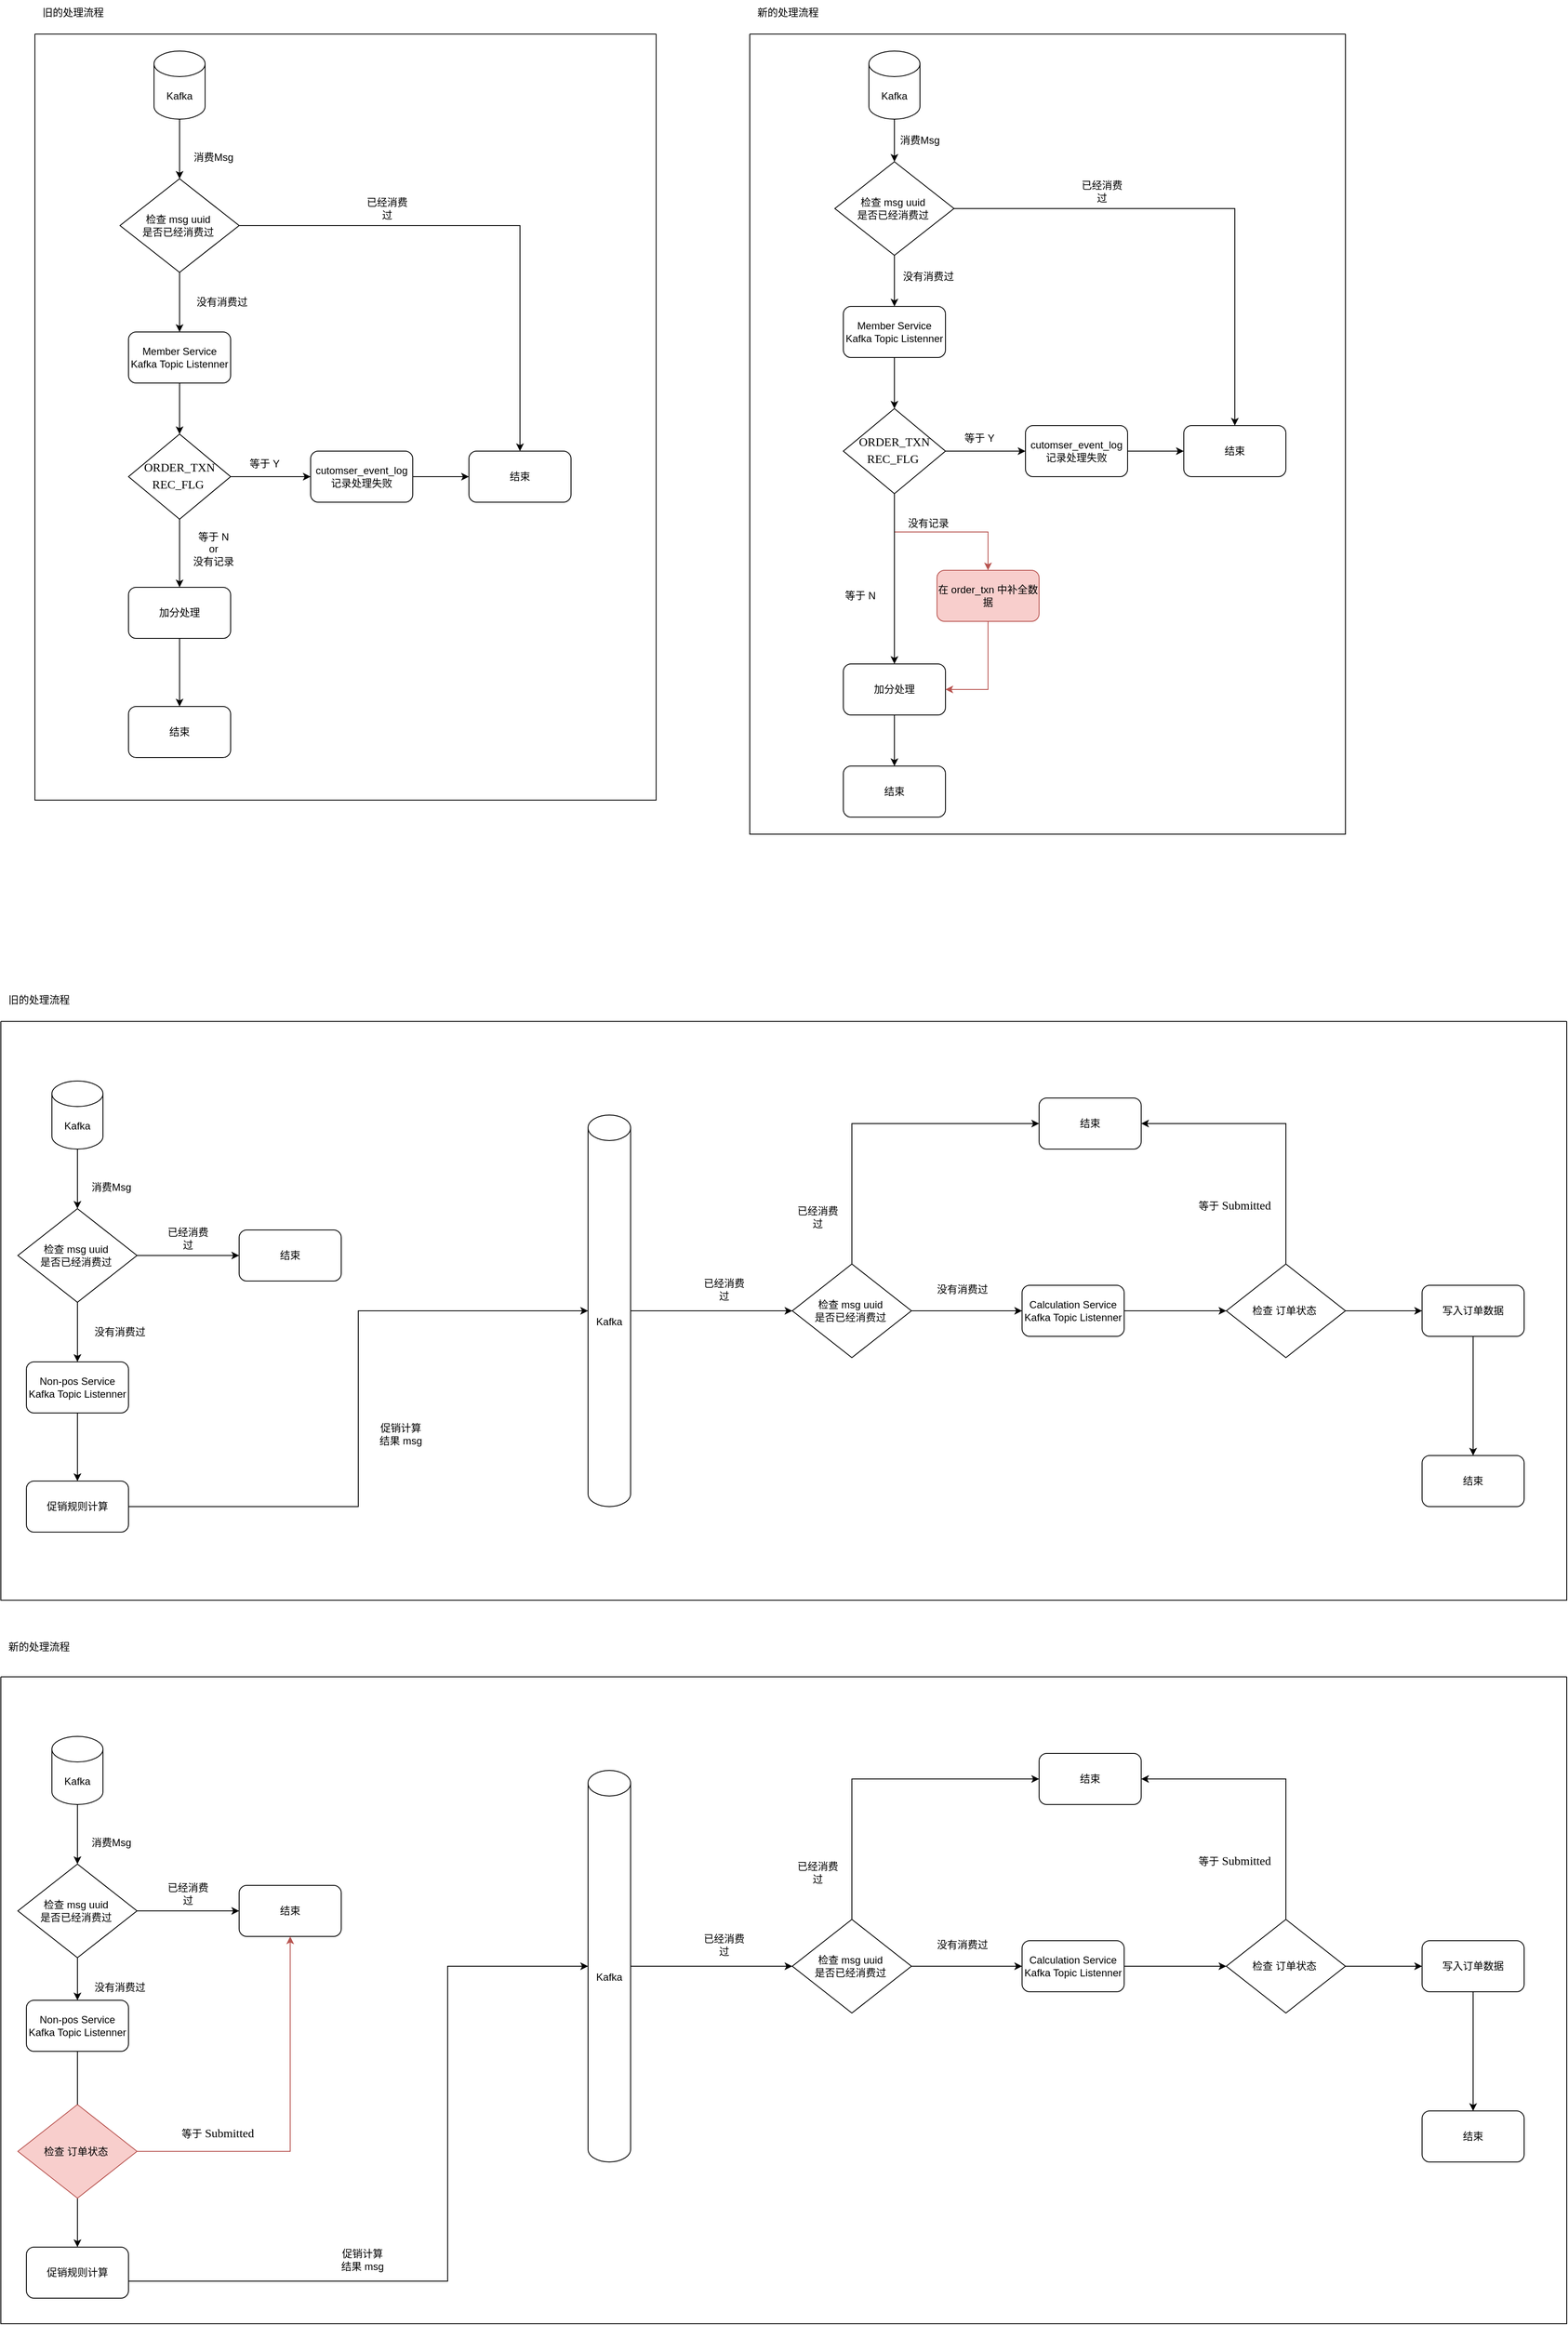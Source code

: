 <mxfile version="15.5.9" type="github"><diagram id="b6TrUgGwHfbeHMEt1mZm" name="Page-1"><mxGraphModel dx="2153" dy="945" grid="1" gridSize="10" guides="1" tooltips="1" connect="1" arrows="1" fold="1" page="1" pageScale="1" pageWidth="827" pageHeight="1169" math="0" shadow="0"><root><mxCell id="0"/><mxCell id="1" parent="0"/><mxCell id="JRhEN7f0nsd0fq1-Ewnx-85" style="edgeStyle=orthogonalEdgeStyle;rounded=0;orthogonalLoop=1;jettySize=auto;html=1;entryX=0.5;entryY=0;entryDx=0;entryDy=0;" edge="1" parent="1" source="JRhEN7f0nsd0fq1-Ewnx-2" target="JRhEN7f0nsd0fq1-Ewnx-84"><mxGeometry relative="1" as="geometry"/></mxCell><mxCell id="JRhEN7f0nsd0fq1-Ewnx-2" value="Kafka" style="shape=cylinder3;whiteSpace=wrap;html=1;boundedLbl=1;backgroundOutline=1;size=15;" vertex="1" parent="1"><mxGeometry x="230" y="180" width="60" height="80" as="geometry"/></mxCell><mxCell id="JRhEN7f0nsd0fq1-Ewnx-4" value="消费Msg" style="text;html=1;strokeColor=none;fillColor=none;align=center;verticalAlign=middle;whiteSpace=wrap;rounded=0;" vertex="1" parent="1"><mxGeometry x="270" y="290" width="60" height="30" as="geometry"/></mxCell><mxCell id="JRhEN7f0nsd0fq1-Ewnx-20" value="" style="swimlane;startSize=0;" vertex="1" parent="1"><mxGeometry x="90" y="160" width="730" height="900" as="geometry"/></mxCell><mxCell id="JRhEN7f0nsd0fq1-Ewnx-1" value="Member Service Kafka Topic Listenner" style="rounded=1;whiteSpace=wrap;html=1;" vertex="1" parent="JRhEN7f0nsd0fq1-Ewnx-20"><mxGeometry x="110" y="350" width="120" height="60" as="geometry"/></mxCell><mxCell id="JRhEN7f0nsd0fq1-Ewnx-6" value="&lt;span lang=&quot;EN-US&quot; style=&quot;font-size: 10.5pt ; font-family: &amp;#34;dengxian&amp;#34;&quot;&gt;ORDER_TXN&lt;br&gt;REC_FLG&amp;nbsp;&lt;/span&gt;&lt;span style=&quot;font-size: medium&quot;&gt;&lt;/span&gt;" style="rhombus;whiteSpace=wrap;html=1;" vertex="1" parent="JRhEN7f0nsd0fq1-Ewnx-20"><mxGeometry x="110" y="470" width="120" height="100" as="geometry"/></mxCell><mxCell id="JRhEN7f0nsd0fq1-Ewnx-8" style="edgeStyle=orthogonalEdgeStyle;rounded=0;orthogonalLoop=1;jettySize=auto;html=1;entryX=0.5;entryY=0;entryDx=0;entryDy=0;" edge="1" parent="JRhEN7f0nsd0fq1-Ewnx-20" source="JRhEN7f0nsd0fq1-Ewnx-1" target="JRhEN7f0nsd0fq1-Ewnx-6"><mxGeometry relative="1" as="geometry"/></mxCell><mxCell id="JRhEN7f0nsd0fq1-Ewnx-10" value="cutomser_event_log 记录处理失败" style="rounded=1;whiteSpace=wrap;html=1;" vertex="1" parent="JRhEN7f0nsd0fq1-Ewnx-20"><mxGeometry x="324" y="490" width="120" height="60" as="geometry"/></mxCell><mxCell id="JRhEN7f0nsd0fq1-Ewnx-13" style="edgeStyle=orthogonalEdgeStyle;rounded=0;orthogonalLoop=1;jettySize=auto;html=1;" edge="1" parent="JRhEN7f0nsd0fq1-Ewnx-20" source="JRhEN7f0nsd0fq1-Ewnx-6" target="JRhEN7f0nsd0fq1-Ewnx-10"><mxGeometry relative="1" as="geometry"/></mxCell><mxCell id="JRhEN7f0nsd0fq1-Ewnx-11" value="加分处理" style="rounded=1;whiteSpace=wrap;html=1;" vertex="1" parent="JRhEN7f0nsd0fq1-Ewnx-20"><mxGeometry x="110" y="650" width="120" height="60" as="geometry"/></mxCell><mxCell id="JRhEN7f0nsd0fq1-Ewnx-12" style="edgeStyle=orthogonalEdgeStyle;rounded=0;orthogonalLoop=1;jettySize=auto;html=1;" edge="1" parent="JRhEN7f0nsd0fq1-Ewnx-20" source="JRhEN7f0nsd0fq1-Ewnx-6" target="JRhEN7f0nsd0fq1-Ewnx-11"><mxGeometry relative="1" as="geometry"/></mxCell><mxCell id="JRhEN7f0nsd0fq1-Ewnx-14" value="等于 Y" style="text;html=1;strokeColor=none;fillColor=none;align=center;verticalAlign=middle;whiteSpace=wrap;rounded=0;" vertex="1" parent="JRhEN7f0nsd0fq1-Ewnx-20"><mxGeometry x="230" y="490" width="80" height="30" as="geometry"/></mxCell><mxCell id="JRhEN7f0nsd0fq1-Ewnx-15" value="等于 N &lt;br&gt;or &lt;br&gt;没有记录" style="text;html=1;strokeColor=none;fillColor=none;align=center;verticalAlign=middle;whiteSpace=wrap;rounded=0;" vertex="1" parent="JRhEN7f0nsd0fq1-Ewnx-20"><mxGeometry x="160" y="590" width="100" height="30" as="geometry"/></mxCell><mxCell id="JRhEN7f0nsd0fq1-Ewnx-16" value="结束" style="rounded=1;whiteSpace=wrap;html=1;" vertex="1" parent="JRhEN7f0nsd0fq1-Ewnx-20"><mxGeometry x="510" y="490" width="120" height="60" as="geometry"/></mxCell><mxCell id="JRhEN7f0nsd0fq1-Ewnx-17" style="edgeStyle=orthogonalEdgeStyle;rounded=0;orthogonalLoop=1;jettySize=auto;html=1;" edge="1" parent="JRhEN7f0nsd0fq1-Ewnx-20" source="JRhEN7f0nsd0fq1-Ewnx-10" target="JRhEN7f0nsd0fq1-Ewnx-16"><mxGeometry relative="1" as="geometry"/></mxCell><mxCell id="JRhEN7f0nsd0fq1-Ewnx-18" value="结束" style="rounded=1;whiteSpace=wrap;html=1;" vertex="1" parent="JRhEN7f0nsd0fq1-Ewnx-20"><mxGeometry x="110" y="790" width="120" height="60" as="geometry"/></mxCell><mxCell id="JRhEN7f0nsd0fq1-Ewnx-19" style="edgeStyle=orthogonalEdgeStyle;rounded=0;orthogonalLoop=1;jettySize=auto;html=1;entryX=0.5;entryY=0;entryDx=0;entryDy=0;" edge="1" parent="JRhEN7f0nsd0fq1-Ewnx-20" source="JRhEN7f0nsd0fq1-Ewnx-11" target="JRhEN7f0nsd0fq1-Ewnx-18"><mxGeometry relative="1" as="geometry"/></mxCell><mxCell id="JRhEN7f0nsd0fq1-Ewnx-86" style="edgeStyle=orthogonalEdgeStyle;rounded=0;orthogonalLoop=1;jettySize=auto;html=1;entryX=0.5;entryY=0;entryDx=0;entryDy=0;" edge="1" parent="JRhEN7f0nsd0fq1-Ewnx-20" source="JRhEN7f0nsd0fq1-Ewnx-84" target="JRhEN7f0nsd0fq1-Ewnx-1"><mxGeometry relative="1" as="geometry"/></mxCell><mxCell id="JRhEN7f0nsd0fq1-Ewnx-87" style="edgeStyle=orthogonalEdgeStyle;rounded=0;orthogonalLoop=1;jettySize=auto;html=1;" edge="1" parent="JRhEN7f0nsd0fq1-Ewnx-20" source="JRhEN7f0nsd0fq1-Ewnx-84" target="JRhEN7f0nsd0fq1-Ewnx-16"><mxGeometry relative="1" as="geometry"/></mxCell><mxCell id="JRhEN7f0nsd0fq1-Ewnx-84" value="&lt;span&gt;检查 msg uuid&amp;nbsp;&lt;/span&gt;&lt;br&gt;&lt;span&gt;是否已经消费过&amp;nbsp;&lt;/span&gt;" style="rhombus;whiteSpace=wrap;html=1;" vertex="1" parent="JRhEN7f0nsd0fq1-Ewnx-20"><mxGeometry x="100" y="170" width="140" height="110" as="geometry"/></mxCell><mxCell id="JRhEN7f0nsd0fq1-Ewnx-88" value="已经消费过" style="text;html=1;strokeColor=none;fillColor=none;align=center;verticalAlign=middle;whiteSpace=wrap;rounded=0;" vertex="1" parent="JRhEN7f0nsd0fq1-Ewnx-20"><mxGeometry x="384" y="190" width="60" height="30" as="geometry"/></mxCell><mxCell id="JRhEN7f0nsd0fq1-Ewnx-89" value="没有消费过" style="text;html=1;strokeColor=none;fillColor=none;align=center;verticalAlign=middle;whiteSpace=wrap;rounded=0;" vertex="1" parent="JRhEN7f0nsd0fq1-Ewnx-20"><mxGeometry x="180" y="300" width="80" height="30" as="geometry"/></mxCell><mxCell id="JRhEN7f0nsd0fq1-Ewnx-21" value="旧的处理流程" style="text;html=1;strokeColor=none;fillColor=none;align=center;verticalAlign=middle;whiteSpace=wrap;rounded=0;" vertex="1" parent="1"><mxGeometry x="90" y="120" width="90" height="30" as="geometry"/></mxCell><mxCell id="JRhEN7f0nsd0fq1-Ewnx-91" style="edgeStyle=orthogonalEdgeStyle;rounded=0;orthogonalLoop=1;jettySize=auto;html=1;" edge="1" parent="1" source="JRhEN7f0nsd0fq1-Ewnx-62" target="JRhEN7f0nsd0fq1-Ewnx-90"><mxGeometry relative="1" as="geometry"/></mxCell><mxCell id="JRhEN7f0nsd0fq1-Ewnx-62" value="Kafka" style="shape=cylinder3;whiteSpace=wrap;html=1;boundedLbl=1;backgroundOutline=1;size=15;" vertex="1" parent="1"><mxGeometry x="1070" y="180" width="60" height="80" as="geometry"/></mxCell><mxCell id="JRhEN7f0nsd0fq1-Ewnx-75" value="" style="swimlane;startSize=0;" vertex="1" parent="1"><mxGeometry x="930" y="160" width="700" height="940" as="geometry"/></mxCell><mxCell id="JRhEN7f0nsd0fq1-Ewnx-60" value="Member Service Kafka Topic Listenner" style="rounded=1;whiteSpace=wrap;html=1;" vertex="1" parent="JRhEN7f0nsd0fq1-Ewnx-75"><mxGeometry x="110" y="320" width="120" height="60" as="geometry"/></mxCell><mxCell id="JRhEN7f0nsd0fq1-Ewnx-78" style="edgeStyle=orthogonalEdgeStyle;rounded=0;orthogonalLoop=1;jettySize=auto;html=1;fillColor=#f8cecc;strokeColor=#b85450;" edge="1" parent="JRhEN7f0nsd0fq1-Ewnx-75" source="JRhEN7f0nsd0fq1-Ewnx-66" target="JRhEN7f0nsd0fq1-Ewnx-77"><mxGeometry relative="1" as="geometry"/></mxCell><mxCell id="JRhEN7f0nsd0fq1-Ewnx-80" style="edgeStyle=orthogonalEdgeStyle;rounded=0;orthogonalLoop=1;jettySize=auto;html=1;" edge="1" parent="JRhEN7f0nsd0fq1-Ewnx-75" source="JRhEN7f0nsd0fq1-Ewnx-66" target="JRhEN7f0nsd0fq1-Ewnx-70"><mxGeometry relative="1" as="geometry"/></mxCell><mxCell id="JRhEN7f0nsd0fq1-Ewnx-66" value="&lt;span lang=&quot;EN-US&quot; style=&quot;font-size: 10.5pt ; font-family: &amp;#34;dengxian&amp;#34;&quot;&gt;ORDER_TXN&lt;br&gt;REC_FLG&amp;nbsp;&lt;/span&gt;&lt;span style=&quot;font-size: medium&quot;&gt;&lt;/span&gt;" style="rhombus;whiteSpace=wrap;html=1;" vertex="1" parent="JRhEN7f0nsd0fq1-Ewnx-75"><mxGeometry x="110" y="440" width="120" height="100" as="geometry"/></mxCell><mxCell id="JRhEN7f0nsd0fq1-Ewnx-59" style="edgeStyle=orthogonalEdgeStyle;rounded=0;orthogonalLoop=1;jettySize=auto;html=1;entryX=0.5;entryY=0;entryDx=0;entryDy=0;" edge="1" parent="JRhEN7f0nsd0fq1-Ewnx-75" source="JRhEN7f0nsd0fq1-Ewnx-60" target="JRhEN7f0nsd0fq1-Ewnx-66"><mxGeometry relative="1" as="geometry"/></mxCell><mxCell id="JRhEN7f0nsd0fq1-Ewnx-68" value="cutomser_event_log 记录处理失败" style="rounded=1;whiteSpace=wrap;html=1;" vertex="1" parent="JRhEN7f0nsd0fq1-Ewnx-75"><mxGeometry x="324" y="460" width="120" height="60" as="geometry"/></mxCell><mxCell id="JRhEN7f0nsd0fq1-Ewnx-65" style="edgeStyle=orthogonalEdgeStyle;rounded=0;orthogonalLoop=1;jettySize=auto;html=1;" edge="1" parent="JRhEN7f0nsd0fq1-Ewnx-75" source="JRhEN7f0nsd0fq1-Ewnx-66" target="JRhEN7f0nsd0fq1-Ewnx-68"><mxGeometry relative="1" as="geometry"/></mxCell><mxCell id="JRhEN7f0nsd0fq1-Ewnx-69" style="edgeStyle=orthogonalEdgeStyle;rounded=0;orthogonalLoop=1;jettySize=auto;html=1;entryX=0.5;entryY=0;entryDx=0;entryDy=0;" edge="1" parent="JRhEN7f0nsd0fq1-Ewnx-75" source="JRhEN7f0nsd0fq1-Ewnx-70" target="JRhEN7f0nsd0fq1-Ewnx-74"><mxGeometry relative="1" as="geometry"/></mxCell><mxCell id="JRhEN7f0nsd0fq1-Ewnx-71" value="等于 Y" style="text;html=1;strokeColor=none;fillColor=none;align=center;verticalAlign=middle;whiteSpace=wrap;rounded=0;" vertex="1" parent="JRhEN7f0nsd0fq1-Ewnx-75"><mxGeometry x="230" y="460" width="80" height="30" as="geometry"/></mxCell><mxCell id="JRhEN7f0nsd0fq1-Ewnx-73" value="结束" style="rounded=1;whiteSpace=wrap;html=1;" vertex="1" parent="JRhEN7f0nsd0fq1-Ewnx-75"><mxGeometry x="510" y="460" width="120" height="60" as="geometry"/></mxCell><mxCell id="JRhEN7f0nsd0fq1-Ewnx-67" style="edgeStyle=orthogonalEdgeStyle;rounded=0;orthogonalLoop=1;jettySize=auto;html=1;" edge="1" parent="JRhEN7f0nsd0fq1-Ewnx-75" source="JRhEN7f0nsd0fq1-Ewnx-68" target="JRhEN7f0nsd0fq1-Ewnx-73"><mxGeometry relative="1" as="geometry"/></mxCell><mxCell id="JRhEN7f0nsd0fq1-Ewnx-74" value="结束" style="rounded=1;whiteSpace=wrap;html=1;" vertex="1" parent="JRhEN7f0nsd0fq1-Ewnx-75"><mxGeometry x="110" y="860" width="120" height="60" as="geometry"/></mxCell><mxCell id="JRhEN7f0nsd0fq1-Ewnx-70" value="加分处理" style="rounded=1;whiteSpace=wrap;html=1;" vertex="1" parent="JRhEN7f0nsd0fq1-Ewnx-75"><mxGeometry x="110" y="740" width="120" height="60" as="geometry"/></mxCell><mxCell id="JRhEN7f0nsd0fq1-Ewnx-82" style="edgeStyle=orthogonalEdgeStyle;rounded=0;orthogonalLoop=1;jettySize=auto;html=1;entryX=1;entryY=0.5;entryDx=0;entryDy=0;fillColor=#f8cecc;strokeColor=#b85450;" edge="1" parent="JRhEN7f0nsd0fq1-Ewnx-75" source="JRhEN7f0nsd0fq1-Ewnx-77" target="JRhEN7f0nsd0fq1-Ewnx-70"><mxGeometry relative="1" as="geometry"/></mxCell><mxCell id="JRhEN7f0nsd0fq1-Ewnx-77" value="在 order_txn 中补全数据" style="rounded=1;whiteSpace=wrap;html=1;fillColor=#f8cecc;strokeColor=#b85450;" vertex="1" parent="JRhEN7f0nsd0fq1-Ewnx-75"><mxGeometry x="220" y="630" width="120" height="60" as="geometry"/></mxCell><mxCell id="JRhEN7f0nsd0fq1-Ewnx-72" value="没有记录" style="text;html=1;strokeColor=none;fillColor=none;align=center;verticalAlign=middle;whiteSpace=wrap;rounded=0;" vertex="1" parent="JRhEN7f0nsd0fq1-Ewnx-75"><mxGeometry x="160" y="560" width="100" height="30" as="geometry"/></mxCell><mxCell id="JRhEN7f0nsd0fq1-Ewnx-81" value="等于 N" style="text;html=1;strokeColor=none;fillColor=none;align=center;verticalAlign=middle;whiteSpace=wrap;rounded=0;" vertex="1" parent="JRhEN7f0nsd0fq1-Ewnx-75"><mxGeometry x="100" y="645" width="60" height="30" as="geometry"/></mxCell><mxCell id="JRhEN7f0nsd0fq1-Ewnx-92" style="edgeStyle=orthogonalEdgeStyle;rounded=0;orthogonalLoop=1;jettySize=auto;html=1;" edge="1" parent="JRhEN7f0nsd0fq1-Ewnx-75" source="JRhEN7f0nsd0fq1-Ewnx-90" target="JRhEN7f0nsd0fq1-Ewnx-60"><mxGeometry relative="1" as="geometry"/></mxCell><mxCell id="JRhEN7f0nsd0fq1-Ewnx-94" style="edgeStyle=orthogonalEdgeStyle;rounded=0;orthogonalLoop=1;jettySize=auto;html=1;" edge="1" parent="JRhEN7f0nsd0fq1-Ewnx-75" source="JRhEN7f0nsd0fq1-Ewnx-90" target="JRhEN7f0nsd0fq1-Ewnx-73"><mxGeometry relative="1" as="geometry"/></mxCell><mxCell id="JRhEN7f0nsd0fq1-Ewnx-90" value="&lt;span&gt;检查 msg uuid&amp;nbsp;&lt;/span&gt;&lt;br&gt;&lt;span&gt;是否已经消费过&amp;nbsp;&lt;/span&gt;" style="rhombus;whiteSpace=wrap;html=1;" vertex="1" parent="JRhEN7f0nsd0fq1-Ewnx-75"><mxGeometry x="100" y="150" width="140" height="110" as="geometry"/></mxCell><mxCell id="JRhEN7f0nsd0fq1-Ewnx-63" value="消费Msg" style="text;html=1;strokeColor=none;fillColor=none;align=center;verticalAlign=middle;whiteSpace=wrap;rounded=0;" vertex="1" parent="JRhEN7f0nsd0fq1-Ewnx-75"><mxGeometry x="170" y="110" width="60" height="30" as="geometry"/></mxCell><mxCell id="JRhEN7f0nsd0fq1-Ewnx-93" value="没有消费过" style="text;html=1;strokeColor=none;fillColor=none;align=center;verticalAlign=middle;whiteSpace=wrap;rounded=0;" vertex="1" parent="JRhEN7f0nsd0fq1-Ewnx-75"><mxGeometry x="170" y="270" width="80" height="30" as="geometry"/></mxCell><mxCell id="JRhEN7f0nsd0fq1-Ewnx-95" value="已经消费过" style="text;html=1;strokeColor=none;fillColor=none;align=center;verticalAlign=middle;whiteSpace=wrap;rounded=0;" vertex="1" parent="JRhEN7f0nsd0fq1-Ewnx-75"><mxGeometry x="384" y="170" width="60" height="30" as="geometry"/></mxCell><mxCell id="JRhEN7f0nsd0fq1-Ewnx-76" value="新的处理流程" style="text;html=1;strokeColor=none;fillColor=none;align=center;verticalAlign=middle;whiteSpace=wrap;rounded=0;" vertex="1" parent="1"><mxGeometry x="930" y="120" width="90" height="30" as="geometry"/></mxCell><mxCell id="JRhEN7f0nsd0fq1-Ewnx-100" style="edgeStyle=orthogonalEdgeStyle;rounded=0;orthogonalLoop=1;jettySize=auto;html=1;entryX=0.5;entryY=0;entryDx=0;entryDy=0;" edge="1" parent="1" source="JRhEN7f0nsd0fq1-Ewnx-101" target="JRhEN7f0nsd0fq1-Ewnx-113"><mxGeometry relative="1" as="geometry"/></mxCell><mxCell id="JRhEN7f0nsd0fq1-Ewnx-101" value="Kafka" style="shape=cylinder3;whiteSpace=wrap;html=1;boundedLbl=1;backgroundOutline=1;size=15;" vertex="1" parent="1"><mxGeometry x="110" y="1390" width="60" height="80" as="geometry"/></mxCell><mxCell id="JRhEN7f0nsd0fq1-Ewnx-102" value="消费Msg" style="text;html=1;strokeColor=none;fillColor=none;align=center;verticalAlign=middle;whiteSpace=wrap;rounded=0;" vertex="1" parent="1"><mxGeometry x="150" y="1500" width="60" height="30" as="geometry"/></mxCell><mxCell id="JRhEN7f0nsd0fq1-Ewnx-117" style="edgeStyle=orthogonalEdgeStyle;rounded=0;orthogonalLoop=1;jettySize=auto;html=1;" edge="1" parent="1" source="JRhEN7f0nsd0fq1-Ewnx-103" target="JRhEN7f0nsd0fq1-Ewnx-116"><mxGeometry relative="1" as="geometry"/></mxCell><mxCell id="JRhEN7f0nsd0fq1-Ewnx-103" value="Non-pos Service Kafka Topic Listenner" style="rounded=1;whiteSpace=wrap;html=1;" vertex="1" parent="1"><mxGeometry x="80" y="1720" width="120" height="60" as="geometry"/></mxCell><mxCell id="JRhEN7f0nsd0fq1-Ewnx-109" value="结束" style="rounded=1;whiteSpace=wrap;html=1;" vertex="1" parent="1"><mxGeometry x="330" y="1565" width="120" height="60" as="geometry"/></mxCell><mxCell id="JRhEN7f0nsd0fq1-Ewnx-111" style="edgeStyle=orthogonalEdgeStyle;rounded=0;orthogonalLoop=1;jettySize=auto;html=1;entryX=0.5;entryY=0;entryDx=0;entryDy=0;" edge="1" parent="1" source="JRhEN7f0nsd0fq1-Ewnx-113" target="JRhEN7f0nsd0fq1-Ewnx-103"><mxGeometry relative="1" as="geometry"/></mxCell><mxCell id="JRhEN7f0nsd0fq1-Ewnx-112" style="edgeStyle=orthogonalEdgeStyle;rounded=0;orthogonalLoop=1;jettySize=auto;html=1;" edge="1" parent="1" source="JRhEN7f0nsd0fq1-Ewnx-113" target="JRhEN7f0nsd0fq1-Ewnx-109"><mxGeometry relative="1" as="geometry"/></mxCell><mxCell id="JRhEN7f0nsd0fq1-Ewnx-113" value="&lt;span&gt;检查 msg uuid&amp;nbsp;&lt;/span&gt;&lt;br&gt;&lt;span&gt;是否已经消费过&amp;nbsp;&lt;/span&gt;" style="rhombus;whiteSpace=wrap;html=1;" vertex="1" parent="1"><mxGeometry x="70" y="1540" width="140" height="110" as="geometry"/></mxCell><mxCell id="JRhEN7f0nsd0fq1-Ewnx-114" value="已经消费过" style="text;html=1;strokeColor=none;fillColor=none;align=center;verticalAlign=middle;whiteSpace=wrap;rounded=0;" vertex="1" parent="1"><mxGeometry x="240" y="1560" width="60" height="30" as="geometry"/></mxCell><mxCell id="JRhEN7f0nsd0fq1-Ewnx-115" value="没有消费过" style="text;html=1;strokeColor=none;fillColor=none;align=center;verticalAlign=middle;whiteSpace=wrap;rounded=0;" vertex="1" parent="1"><mxGeometry x="150" y="1670" width="80" height="30" as="geometry"/></mxCell><mxCell id="JRhEN7f0nsd0fq1-Ewnx-119" style="edgeStyle=orthogonalEdgeStyle;rounded=0;orthogonalLoop=1;jettySize=auto;html=1;" edge="1" parent="1" source="JRhEN7f0nsd0fq1-Ewnx-116" target="JRhEN7f0nsd0fq1-Ewnx-118"><mxGeometry relative="1" as="geometry"/></mxCell><mxCell id="JRhEN7f0nsd0fq1-Ewnx-116" value="促销规则计算" style="rounded=1;whiteSpace=wrap;html=1;" vertex="1" parent="1"><mxGeometry x="80" y="1860" width="120" height="60" as="geometry"/></mxCell><mxCell id="JRhEN7f0nsd0fq1-Ewnx-122" style="edgeStyle=orthogonalEdgeStyle;rounded=0;orthogonalLoop=1;jettySize=auto;html=1;entryX=0;entryY=0.5;entryDx=0;entryDy=0;" edge="1" parent="1" source="JRhEN7f0nsd0fq1-Ewnx-118" target="JRhEN7f0nsd0fq1-Ewnx-121"><mxGeometry relative="1" as="geometry"/></mxCell><mxCell id="JRhEN7f0nsd0fq1-Ewnx-118" value="Kafka" style="shape=cylinder3;whiteSpace=wrap;html=1;boundedLbl=1;backgroundOutline=1;size=15;" vertex="1" parent="1"><mxGeometry x="740" y="1430" width="50" height="460" as="geometry"/></mxCell><mxCell id="JRhEN7f0nsd0fq1-Ewnx-120" value="促销计算结果 msg" style="text;html=1;strokeColor=none;fillColor=none;align=center;verticalAlign=middle;whiteSpace=wrap;rounded=0;" vertex="1" parent="1"><mxGeometry x="490" y="1790" width="60" height="30" as="geometry"/></mxCell><mxCell id="JRhEN7f0nsd0fq1-Ewnx-129" style="edgeStyle=orthogonalEdgeStyle;rounded=0;orthogonalLoop=1;jettySize=auto;html=1;" edge="1" parent="1" source="JRhEN7f0nsd0fq1-Ewnx-121" target="JRhEN7f0nsd0fq1-Ewnx-127"><mxGeometry relative="1" as="geometry"/></mxCell><mxCell id="JRhEN7f0nsd0fq1-Ewnx-134" style="edgeStyle=orthogonalEdgeStyle;rounded=0;orthogonalLoop=1;jettySize=auto;html=1;entryX=0;entryY=0.5;entryDx=0;entryDy=0;" edge="1" parent="1" source="JRhEN7f0nsd0fq1-Ewnx-121" target="JRhEN7f0nsd0fq1-Ewnx-124"><mxGeometry relative="1" as="geometry"><Array as="points"><mxPoint x="1050" y="1440"/></Array></mxGeometry></mxCell><mxCell id="JRhEN7f0nsd0fq1-Ewnx-121" value="&lt;span&gt;检查 msg uuid&amp;nbsp;&lt;/span&gt;&lt;br&gt;&lt;span&gt;是否已经消费过&amp;nbsp;&lt;/span&gt;" style="rhombus;whiteSpace=wrap;html=1;" vertex="1" parent="1"><mxGeometry x="980" y="1605" width="140" height="110" as="geometry"/></mxCell><mxCell id="JRhEN7f0nsd0fq1-Ewnx-123" value="已经消费过" style="text;html=1;strokeColor=none;fillColor=none;align=center;verticalAlign=middle;whiteSpace=wrap;rounded=0;" vertex="1" parent="1"><mxGeometry x="870" y="1620" width="60" height="30" as="geometry"/></mxCell><mxCell id="JRhEN7f0nsd0fq1-Ewnx-124" value="结束" style="rounded=1;whiteSpace=wrap;html=1;" vertex="1" parent="1"><mxGeometry x="1270" y="1410" width="120" height="60" as="geometry"/></mxCell><mxCell id="JRhEN7f0nsd0fq1-Ewnx-133" style="edgeStyle=orthogonalEdgeStyle;rounded=0;orthogonalLoop=1;jettySize=auto;html=1;" edge="1" parent="1" source="JRhEN7f0nsd0fq1-Ewnx-127" target="JRhEN7f0nsd0fq1-Ewnx-132"><mxGeometry relative="1" as="geometry"/></mxCell><mxCell id="JRhEN7f0nsd0fq1-Ewnx-127" value="Calculation Service Kafka Topic Listenner" style="rounded=1;whiteSpace=wrap;html=1;" vertex="1" parent="1"><mxGeometry x="1250" y="1630" width="120" height="60" as="geometry"/></mxCell><mxCell id="JRhEN7f0nsd0fq1-Ewnx-128" value="已经消费过" style="text;html=1;strokeColor=none;fillColor=none;align=center;verticalAlign=middle;whiteSpace=wrap;rounded=0;" vertex="1" parent="1"><mxGeometry x="980" y="1535" width="60" height="30" as="geometry"/></mxCell><mxCell id="JRhEN7f0nsd0fq1-Ewnx-130" value="没有消费过" style="text;html=1;strokeColor=none;fillColor=none;align=center;verticalAlign=middle;whiteSpace=wrap;rounded=0;" vertex="1" parent="1"><mxGeometry x="1140" y="1620" width="80" height="30" as="geometry"/></mxCell><mxCell id="JRhEN7f0nsd0fq1-Ewnx-135" style="edgeStyle=orthogonalEdgeStyle;rounded=0;orthogonalLoop=1;jettySize=auto;html=1;" edge="1" parent="1" source="JRhEN7f0nsd0fq1-Ewnx-132" target="JRhEN7f0nsd0fq1-Ewnx-124"><mxGeometry relative="1" as="geometry"><Array as="points"><mxPoint x="1560" y="1440"/></Array></mxGeometry></mxCell><mxCell id="JRhEN7f0nsd0fq1-Ewnx-138" style="edgeStyle=orthogonalEdgeStyle;rounded=0;orthogonalLoop=1;jettySize=auto;html=1;entryX=0;entryY=0.5;entryDx=0;entryDy=0;" edge="1" parent="1" source="JRhEN7f0nsd0fq1-Ewnx-132" target="JRhEN7f0nsd0fq1-Ewnx-137"><mxGeometry relative="1" as="geometry"/></mxCell><mxCell id="JRhEN7f0nsd0fq1-Ewnx-132" value="&lt;span&gt;检查 订单状态&lt;/span&gt;&lt;span&gt;&amp;nbsp;&lt;/span&gt;" style="rhombus;whiteSpace=wrap;html=1;" vertex="1" parent="1"><mxGeometry x="1490" y="1605" width="140" height="110" as="geometry"/></mxCell><mxCell id="JRhEN7f0nsd0fq1-Ewnx-136" value="等于&amp;nbsp;&lt;span lang=&quot;EN-US&quot; style=&quot;font-size: 10.5pt ; font-family: &amp;#34;dengxian&amp;#34;&quot;&gt;Submitted&lt;/span&gt;&lt;span style=&quot;font-size: medium&quot;&gt;&lt;/span&gt;" style="text;html=1;strokeColor=none;fillColor=none;align=center;verticalAlign=middle;whiteSpace=wrap;rounded=0;" vertex="1" parent="1"><mxGeometry x="1450" y="1520" width="100" height="30" as="geometry"/></mxCell><mxCell id="JRhEN7f0nsd0fq1-Ewnx-143" style="edgeStyle=orthogonalEdgeStyle;rounded=0;orthogonalLoop=1;jettySize=auto;html=1;entryX=0.5;entryY=0;entryDx=0;entryDy=0;" edge="1" parent="1" source="JRhEN7f0nsd0fq1-Ewnx-137" target="JRhEN7f0nsd0fq1-Ewnx-142"><mxGeometry relative="1" as="geometry"/></mxCell><mxCell id="JRhEN7f0nsd0fq1-Ewnx-137" value="写入订单数据" style="rounded=1;whiteSpace=wrap;html=1;" vertex="1" parent="1"><mxGeometry x="1720" y="1630" width="120" height="60" as="geometry"/></mxCell><mxCell id="JRhEN7f0nsd0fq1-Ewnx-142" value="结束" style="rounded=1;whiteSpace=wrap;html=1;" vertex="1" parent="1"><mxGeometry x="1720" y="1830" width="120" height="60" as="geometry"/></mxCell><mxCell id="JRhEN7f0nsd0fq1-Ewnx-144" value="" style="swimlane;startSize=0;" vertex="1" parent="1"><mxGeometry x="50" y="1320" width="1840" height="680" as="geometry"/></mxCell><mxCell id="JRhEN7f0nsd0fq1-Ewnx-145" value="旧的处理流程" style="text;html=1;strokeColor=none;fillColor=none;align=center;verticalAlign=middle;whiteSpace=wrap;rounded=0;" vertex="1" parent="1"><mxGeometry x="50" y="1280" width="90" height="30" as="geometry"/></mxCell><mxCell id="JRhEN7f0nsd0fq1-Ewnx-180" style="edgeStyle=orthogonalEdgeStyle;rounded=0;orthogonalLoop=1;jettySize=auto;html=1;entryX=0.5;entryY=0;entryDx=0;entryDy=0;" edge="1" parent="1" source="JRhEN7f0nsd0fq1-Ewnx-181" target="JRhEN7f0nsd0fq1-Ewnx-188"><mxGeometry relative="1" as="geometry"/></mxCell><mxCell id="JRhEN7f0nsd0fq1-Ewnx-181" value="Kafka" style="shape=cylinder3;whiteSpace=wrap;html=1;boundedLbl=1;backgroundOutline=1;size=15;" vertex="1" parent="1"><mxGeometry x="110" y="2160" width="60" height="80" as="geometry"/></mxCell><mxCell id="JRhEN7f0nsd0fq1-Ewnx-182" value="消费Msg" style="text;html=1;strokeColor=none;fillColor=none;align=center;verticalAlign=middle;whiteSpace=wrap;rounded=0;" vertex="1" parent="1"><mxGeometry x="150" y="2270" width="60" height="30" as="geometry"/></mxCell><mxCell id="JRhEN7f0nsd0fq1-Ewnx-185" value="结束" style="rounded=1;whiteSpace=wrap;html=1;" vertex="1" parent="1"><mxGeometry x="330" y="2335" width="120" height="60" as="geometry"/></mxCell><mxCell id="JRhEN7f0nsd0fq1-Ewnx-186" style="edgeStyle=orthogonalEdgeStyle;rounded=0;orthogonalLoop=1;jettySize=auto;html=1;entryX=0.5;entryY=0;entryDx=0;entryDy=0;" edge="1" parent="1" source="JRhEN7f0nsd0fq1-Ewnx-188" target="JRhEN7f0nsd0fq1-Ewnx-184"><mxGeometry relative="1" as="geometry"/></mxCell><mxCell id="JRhEN7f0nsd0fq1-Ewnx-187" style="edgeStyle=orthogonalEdgeStyle;rounded=0;orthogonalLoop=1;jettySize=auto;html=1;" edge="1" parent="1" source="JRhEN7f0nsd0fq1-Ewnx-188" target="JRhEN7f0nsd0fq1-Ewnx-185"><mxGeometry relative="1" as="geometry"/></mxCell><mxCell id="JRhEN7f0nsd0fq1-Ewnx-188" value="&lt;span&gt;检查 msg uuid&amp;nbsp;&lt;/span&gt;&lt;br&gt;&lt;span&gt;是否已经消费过&amp;nbsp;&lt;/span&gt;" style="rhombus;whiteSpace=wrap;html=1;" vertex="1" parent="1"><mxGeometry x="70" y="2310" width="140" height="110" as="geometry"/></mxCell><mxCell id="JRhEN7f0nsd0fq1-Ewnx-189" value="已经消费过" style="text;html=1;strokeColor=none;fillColor=none;align=center;verticalAlign=middle;whiteSpace=wrap;rounded=0;" vertex="1" parent="1"><mxGeometry x="240" y="2330" width="60" height="30" as="geometry"/></mxCell><mxCell id="JRhEN7f0nsd0fq1-Ewnx-190" value="没有消费过" style="text;html=1;strokeColor=none;fillColor=none;align=center;verticalAlign=middle;whiteSpace=wrap;rounded=0;" vertex="1" parent="1"><mxGeometry x="150" y="2440" width="80" height="30" as="geometry"/></mxCell><mxCell id="JRhEN7f0nsd0fq1-Ewnx-191" style="edgeStyle=orthogonalEdgeStyle;rounded=0;orthogonalLoop=1;jettySize=auto;html=1;" edge="1" parent="1" source="JRhEN7f0nsd0fq1-Ewnx-192" target="JRhEN7f0nsd0fq1-Ewnx-194"><mxGeometry relative="1" as="geometry"><Array as="points"><mxPoint x="575" y="2800"/><mxPoint x="575" y="2430"/></Array></mxGeometry></mxCell><mxCell id="JRhEN7f0nsd0fq1-Ewnx-193" style="edgeStyle=orthogonalEdgeStyle;rounded=0;orthogonalLoop=1;jettySize=auto;html=1;entryX=0;entryY=0.5;entryDx=0;entryDy=0;" edge="1" parent="1" source="JRhEN7f0nsd0fq1-Ewnx-194" target="JRhEN7f0nsd0fq1-Ewnx-198"><mxGeometry relative="1" as="geometry"/></mxCell><mxCell id="JRhEN7f0nsd0fq1-Ewnx-194" value="Kafka" style="shape=cylinder3;whiteSpace=wrap;html=1;boundedLbl=1;backgroundOutline=1;size=15;" vertex="1" parent="1"><mxGeometry x="740" y="2200" width="50" height="460" as="geometry"/></mxCell><mxCell id="JRhEN7f0nsd0fq1-Ewnx-196" style="edgeStyle=orthogonalEdgeStyle;rounded=0;orthogonalLoop=1;jettySize=auto;html=1;" edge="1" parent="1" source="JRhEN7f0nsd0fq1-Ewnx-198" target="JRhEN7f0nsd0fq1-Ewnx-202"><mxGeometry relative="1" as="geometry"/></mxCell><mxCell id="JRhEN7f0nsd0fq1-Ewnx-197" style="edgeStyle=orthogonalEdgeStyle;rounded=0;orthogonalLoop=1;jettySize=auto;html=1;entryX=0;entryY=0.5;entryDx=0;entryDy=0;" edge="1" parent="1" source="JRhEN7f0nsd0fq1-Ewnx-198" target="JRhEN7f0nsd0fq1-Ewnx-200"><mxGeometry relative="1" as="geometry"><Array as="points"><mxPoint x="1050" y="2210"/></Array></mxGeometry></mxCell><mxCell id="JRhEN7f0nsd0fq1-Ewnx-198" value="&lt;span&gt;检查 msg uuid&amp;nbsp;&lt;/span&gt;&lt;br&gt;&lt;span&gt;是否已经消费过&amp;nbsp;&lt;/span&gt;" style="rhombus;whiteSpace=wrap;html=1;" vertex="1" parent="1"><mxGeometry x="980" y="2375" width="140" height="110" as="geometry"/></mxCell><mxCell id="JRhEN7f0nsd0fq1-Ewnx-199" value="已经消费过" style="text;html=1;strokeColor=none;fillColor=none;align=center;verticalAlign=middle;whiteSpace=wrap;rounded=0;" vertex="1" parent="1"><mxGeometry x="870" y="2390" width="60" height="30" as="geometry"/></mxCell><mxCell id="JRhEN7f0nsd0fq1-Ewnx-200" value="结束" style="rounded=1;whiteSpace=wrap;html=1;" vertex="1" parent="1"><mxGeometry x="1270" y="2180" width="120" height="60" as="geometry"/></mxCell><mxCell id="JRhEN7f0nsd0fq1-Ewnx-201" style="edgeStyle=orthogonalEdgeStyle;rounded=0;orthogonalLoop=1;jettySize=auto;html=1;" edge="1" parent="1" source="JRhEN7f0nsd0fq1-Ewnx-202" target="JRhEN7f0nsd0fq1-Ewnx-207"><mxGeometry relative="1" as="geometry"/></mxCell><mxCell id="JRhEN7f0nsd0fq1-Ewnx-202" value="Calculation Service Kafka Topic Listenner" style="rounded=1;whiteSpace=wrap;html=1;" vertex="1" parent="1"><mxGeometry x="1250" y="2400" width="120" height="60" as="geometry"/></mxCell><mxCell id="JRhEN7f0nsd0fq1-Ewnx-203" value="已经消费过" style="text;html=1;strokeColor=none;fillColor=none;align=center;verticalAlign=middle;whiteSpace=wrap;rounded=0;" vertex="1" parent="1"><mxGeometry x="980" y="2305" width="60" height="30" as="geometry"/></mxCell><mxCell id="JRhEN7f0nsd0fq1-Ewnx-204" value="没有消费过" style="text;html=1;strokeColor=none;fillColor=none;align=center;verticalAlign=middle;whiteSpace=wrap;rounded=0;" vertex="1" parent="1"><mxGeometry x="1140" y="2390" width="80" height="30" as="geometry"/></mxCell><mxCell id="JRhEN7f0nsd0fq1-Ewnx-205" style="edgeStyle=orthogonalEdgeStyle;rounded=0;orthogonalLoop=1;jettySize=auto;html=1;" edge="1" parent="1" source="JRhEN7f0nsd0fq1-Ewnx-207" target="JRhEN7f0nsd0fq1-Ewnx-200"><mxGeometry relative="1" as="geometry"><Array as="points"><mxPoint x="1560" y="2210"/></Array></mxGeometry></mxCell><mxCell id="JRhEN7f0nsd0fq1-Ewnx-206" style="edgeStyle=orthogonalEdgeStyle;rounded=0;orthogonalLoop=1;jettySize=auto;html=1;entryX=0;entryY=0.5;entryDx=0;entryDy=0;" edge="1" parent="1" source="JRhEN7f0nsd0fq1-Ewnx-207" target="JRhEN7f0nsd0fq1-Ewnx-210"><mxGeometry relative="1" as="geometry"/></mxCell><mxCell id="JRhEN7f0nsd0fq1-Ewnx-207" value="&lt;span&gt;检查 订单状态&lt;/span&gt;&lt;span&gt;&amp;nbsp;&lt;/span&gt;" style="rhombus;whiteSpace=wrap;html=1;" vertex="1" parent="1"><mxGeometry x="1490" y="2375" width="140" height="110" as="geometry"/></mxCell><mxCell id="JRhEN7f0nsd0fq1-Ewnx-208" value="等于&amp;nbsp;&lt;span lang=&quot;EN-US&quot; style=&quot;font-size: 10.5pt ; font-family: &amp;#34;dengxian&amp;#34;&quot;&gt;Submitted&lt;/span&gt;&lt;span style=&quot;font-size: medium&quot;&gt;&lt;/span&gt;" style="text;html=1;strokeColor=none;fillColor=none;align=center;verticalAlign=middle;whiteSpace=wrap;rounded=0;" vertex="1" parent="1"><mxGeometry x="1450" y="2290" width="100" height="30" as="geometry"/></mxCell><mxCell id="JRhEN7f0nsd0fq1-Ewnx-209" style="edgeStyle=orthogonalEdgeStyle;rounded=0;orthogonalLoop=1;jettySize=auto;html=1;entryX=0.5;entryY=0;entryDx=0;entryDy=0;" edge="1" parent="1" source="JRhEN7f0nsd0fq1-Ewnx-210" target="JRhEN7f0nsd0fq1-Ewnx-211"><mxGeometry relative="1" as="geometry"/></mxCell><mxCell id="JRhEN7f0nsd0fq1-Ewnx-210" value="写入订单数据" style="rounded=1;whiteSpace=wrap;html=1;" vertex="1" parent="1"><mxGeometry x="1720" y="2400" width="120" height="60" as="geometry"/></mxCell><mxCell id="JRhEN7f0nsd0fq1-Ewnx-211" value="结束" style="rounded=1;whiteSpace=wrap;html=1;" vertex="1" parent="1"><mxGeometry x="1720" y="2600" width="120" height="60" as="geometry"/></mxCell><mxCell id="JRhEN7f0nsd0fq1-Ewnx-212" value="" style="swimlane;startSize=0;" vertex="1" parent="1"><mxGeometry x="50" y="2090" width="1840" height="760" as="geometry"/></mxCell><mxCell id="JRhEN7f0nsd0fq1-Ewnx-192" value="促销规则计算" style="rounded=1;whiteSpace=wrap;html=1;" vertex="1" parent="JRhEN7f0nsd0fq1-Ewnx-212"><mxGeometry x="30" y="670" width="120" height="60" as="geometry"/></mxCell><mxCell id="JRhEN7f0nsd0fq1-Ewnx-195" value="促销计算结果 msg" style="text;html=1;strokeColor=none;fillColor=none;align=center;verticalAlign=middle;whiteSpace=wrap;rounded=0;" vertex="1" parent="JRhEN7f0nsd0fq1-Ewnx-212"><mxGeometry x="395" y="670" width="60" height="30" as="geometry"/></mxCell><mxCell id="JRhEN7f0nsd0fq1-Ewnx-184" value="Non-pos Service Kafka Topic Listenner" style="rounded=1;whiteSpace=wrap;html=1;" vertex="1" parent="JRhEN7f0nsd0fq1-Ewnx-212"><mxGeometry x="30" y="380" width="120" height="60" as="geometry"/></mxCell><mxCell id="JRhEN7f0nsd0fq1-Ewnx-183" style="edgeStyle=orthogonalEdgeStyle;rounded=0;orthogonalLoop=1;jettySize=auto;html=1;startArrow=none;" edge="1" parent="JRhEN7f0nsd0fq1-Ewnx-212" source="JRhEN7f0nsd0fq1-Ewnx-215" target="JRhEN7f0nsd0fq1-Ewnx-192"><mxGeometry relative="1" as="geometry"/></mxCell><mxCell id="JRhEN7f0nsd0fq1-Ewnx-215" value="&lt;span&gt;检查 订单状态&lt;/span&gt;&lt;span&gt;&amp;nbsp;&lt;/span&gt;" style="rhombus;whiteSpace=wrap;html=1;fillColor=#f8cecc;strokeColor=#b85450;" vertex="1" parent="JRhEN7f0nsd0fq1-Ewnx-212"><mxGeometry x="20" y="502.5" width="140" height="110" as="geometry"/></mxCell><mxCell id="JRhEN7f0nsd0fq1-Ewnx-216" value="" style="edgeStyle=orthogonalEdgeStyle;rounded=0;orthogonalLoop=1;jettySize=auto;html=1;endArrow=none;" edge="1" parent="JRhEN7f0nsd0fq1-Ewnx-212" source="JRhEN7f0nsd0fq1-Ewnx-184" target="JRhEN7f0nsd0fq1-Ewnx-215"><mxGeometry relative="1" as="geometry"><mxPoint x="145" y="2750" as="sourcePoint"/><mxPoint x="145" y="2923" as="targetPoint"/></mxGeometry></mxCell><mxCell id="JRhEN7f0nsd0fq1-Ewnx-218" value="等于&amp;nbsp;&lt;span lang=&quot;EN-US&quot; style=&quot;font-size: 10.5pt ; font-family: &amp;#34;dengxian&amp;#34;&quot;&gt;Submitted&lt;/span&gt;&lt;span style=&quot;font-size: medium&quot;&gt;&lt;/span&gt;" style="text;html=1;strokeColor=none;fillColor=none;align=center;verticalAlign=middle;whiteSpace=wrap;rounded=0;" vertex="1" parent="JRhEN7f0nsd0fq1-Ewnx-212"><mxGeometry x="205" y="520" width="100" height="30" as="geometry"/></mxCell><mxCell id="JRhEN7f0nsd0fq1-Ewnx-214" value="新的处理流程" style="text;html=1;strokeColor=none;fillColor=none;align=center;verticalAlign=middle;whiteSpace=wrap;rounded=0;" vertex="1" parent="1"><mxGeometry x="50" y="2040" width="90" height="30" as="geometry"/></mxCell><mxCell id="JRhEN7f0nsd0fq1-Ewnx-217" style="edgeStyle=orthogonalEdgeStyle;rounded=0;orthogonalLoop=1;jettySize=auto;html=1;fillColor=#f8cecc;strokeColor=#b85450;" edge="1" parent="1" source="JRhEN7f0nsd0fq1-Ewnx-215" target="JRhEN7f0nsd0fq1-Ewnx-185"><mxGeometry relative="1" as="geometry"/></mxCell></root></mxGraphModel></diagram></mxfile>
